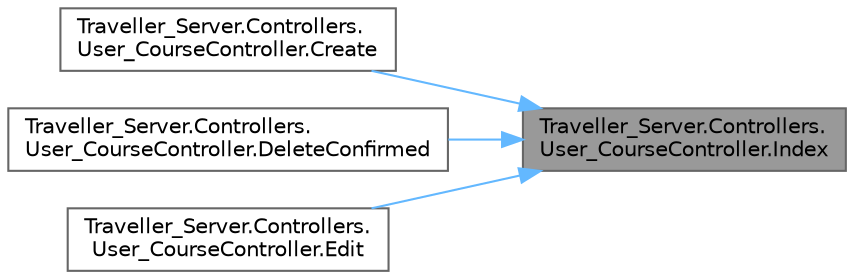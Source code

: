 digraph "Traveller_Server.Controllers.User_CourseController.Index"
{
 // LATEX_PDF_SIZE
  bgcolor="transparent";
  edge [fontname=Helvetica,fontsize=10,labelfontname=Helvetica,labelfontsize=10];
  node [fontname=Helvetica,fontsize=10,shape=box,height=0.2,width=0.4];
  rankdir="RL";
  Node1 [label="Traveller_Server.Controllers.\lUser_CourseController.Index",height=0.2,width=0.4,color="gray40", fillcolor="grey60", style="filled", fontcolor="black",tooltip=" "];
  Node1 -> Node2 [dir="back",color="steelblue1",style="solid"];
  Node2 [label="Traveller_Server.Controllers.\lUser_CourseController.Create",height=0.2,width=0.4,color="grey40", fillcolor="white", style="filled",URL="$class_traveller___server_1_1_controllers_1_1_user___course_controller.html#a04eb46bba852723fabc164abb0669479",tooltip=" "];
  Node1 -> Node3 [dir="back",color="steelblue1",style="solid"];
  Node3 [label="Traveller_Server.Controllers.\lUser_CourseController.DeleteConfirmed",height=0.2,width=0.4,color="grey40", fillcolor="white", style="filled",URL="$class_traveller___server_1_1_controllers_1_1_user___course_controller.html#a4d58727dfa2df07f3379bf92122e5024",tooltip=" "];
  Node1 -> Node4 [dir="back",color="steelblue1",style="solid"];
  Node4 [label="Traveller_Server.Controllers.\lUser_CourseController.Edit",height=0.2,width=0.4,color="grey40", fillcolor="white", style="filled",URL="$class_traveller___server_1_1_controllers_1_1_user___course_controller.html#adf87634d36b5eaf8929ebf4d8bb99d80",tooltip=" "];
}
